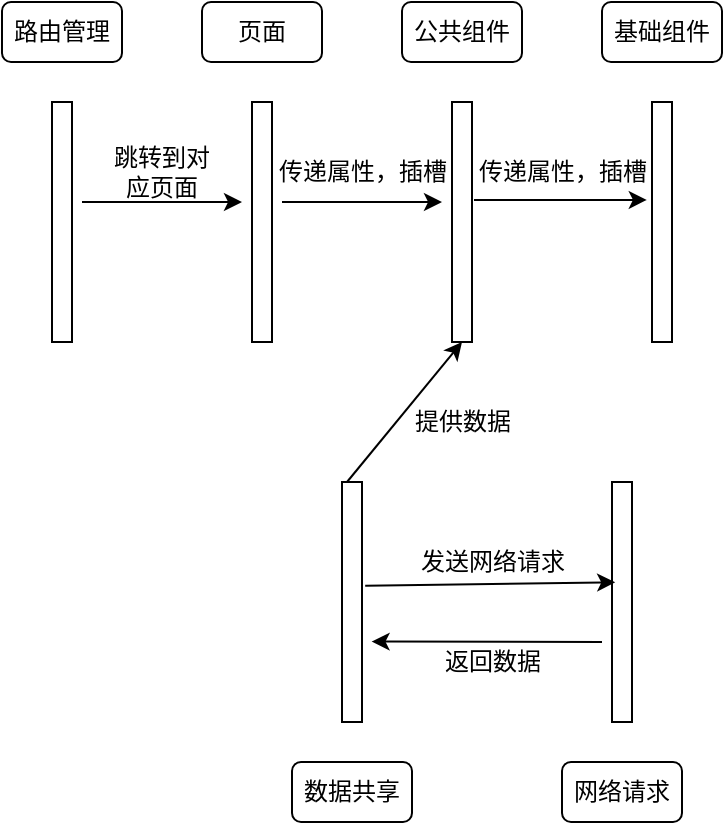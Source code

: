 <mxfile>
    <diagram id="BMMKXeVqJ-PURP4cuFAv" name="第 1 页">
        <mxGraphModel dx="684" dy="575" grid="1" gridSize="10" guides="1" tooltips="1" connect="1" arrows="1" fold="1" page="1" pageScale="1" pageWidth="827" pageHeight="1169" math="0" shadow="0">
            <root>
                <mxCell id="0"/>
                <mxCell id="1" parent="0"/>
                <mxCell id="7" value="" style="rounded=0;whiteSpace=wrap;html=1;" vertex="1" parent="1">
                    <mxGeometry x="175" y="240" width="10" height="120" as="geometry"/>
                </mxCell>
                <mxCell id="8" value="" style="rounded=0;whiteSpace=wrap;html=1;" vertex="1" parent="1">
                    <mxGeometry x="275" y="240" width="10" height="120" as="geometry"/>
                </mxCell>
                <mxCell id="9" value="" style="rounded=0;whiteSpace=wrap;html=1;" vertex="1" parent="1">
                    <mxGeometry x="375" y="240" width="10" height="120" as="geometry"/>
                </mxCell>
                <mxCell id="10" value="" style="rounded=0;whiteSpace=wrap;html=1;" vertex="1" parent="1">
                    <mxGeometry x="475" y="240" width="10" height="120" as="geometry"/>
                </mxCell>
                <mxCell id="19" value="路由管理" style="rounded=1;whiteSpace=wrap;html=1;" vertex="1" parent="1">
                    <mxGeometry x="150" y="190" width="60" height="30" as="geometry"/>
                </mxCell>
                <mxCell id="20" value="页面" style="rounded=1;whiteSpace=wrap;html=1;" vertex="1" parent="1">
                    <mxGeometry x="250" y="190" width="60" height="30" as="geometry"/>
                </mxCell>
                <mxCell id="21" value="公共组件" style="rounded=1;whiteSpace=wrap;html=1;" vertex="1" parent="1">
                    <mxGeometry x="350" y="190" width="60" height="30" as="geometry"/>
                </mxCell>
                <mxCell id="22" value="基础组件" style="rounded=1;whiteSpace=wrap;html=1;" vertex="1" parent="1">
                    <mxGeometry x="450" y="190" width="60" height="30" as="geometry"/>
                </mxCell>
                <mxCell id="29" value="" style="endArrow=classic;html=1;" edge="1" parent="1">
                    <mxGeometry width="50" height="50" relative="1" as="geometry">
                        <mxPoint x="190" y="290" as="sourcePoint"/>
                        <mxPoint x="270" y="290" as="targetPoint"/>
                    </mxGeometry>
                </mxCell>
                <mxCell id="30" value="跳转到对应页面" style="text;html=1;strokeColor=none;fillColor=none;align=center;verticalAlign=middle;whiteSpace=wrap;rounded=0;" vertex="1" parent="1">
                    <mxGeometry x="200" y="260" width="60" height="30" as="geometry"/>
                </mxCell>
                <mxCell id="31" value="" style="endArrow=classic;html=1;" edge="1" parent="1">
                    <mxGeometry width="50" height="50" relative="1" as="geometry">
                        <mxPoint x="290" y="290" as="sourcePoint"/>
                        <mxPoint x="370" y="290" as="targetPoint"/>
                    </mxGeometry>
                </mxCell>
                <mxCell id="32" value="传递属性，插槽" style="text;html=1;align=center;verticalAlign=middle;resizable=0;points=[];autosize=1;strokeColor=none;fillColor=none;" vertex="1" parent="1">
                    <mxGeometry x="280" y="265" width="100" height="20" as="geometry"/>
                </mxCell>
                <mxCell id="33" value="" style="endArrow=classic;html=1;exitX=1.1;exitY=0.408;exitDx=0;exitDy=0;exitPerimeter=0;entryX=-0.26;entryY=0.408;entryDx=0;entryDy=0;entryPerimeter=0;" edge="1" parent="1" source="9" target="10">
                    <mxGeometry width="50" height="50" relative="1" as="geometry">
                        <mxPoint x="390" y="340" as="sourcePoint"/>
                        <mxPoint x="470" y="290" as="targetPoint"/>
                    </mxGeometry>
                </mxCell>
                <mxCell id="34" value="传递属性，插槽" style="text;html=1;align=center;verticalAlign=middle;resizable=0;points=[];autosize=1;strokeColor=none;fillColor=none;" vertex="1" parent="1">
                    <mxGeometry x="380" y="265" width="100" height="20" as="geometry"/>
                </mxCell>
                <mxCell id="35" value="" style="rounded=0;whiteSpace=wrap;html=1;" vertex="1" parent="1">
                    <mxGeometry x="320" y="430" width="10" height="120" as="geometry"/>
                </mxCell>
                <mxCell id="36" value="" style="rounded=0;whiteSpace=wrap;html=1;" vertex="1" parent="1">
                    <mxGeometry x="455" y="430" width="10" height="120" as="geometry"/>
                </mxCell>
                <mxCell id="37" value="数据共享" style="rounded=1;whiteSpace=wrap;html=1;" vertex="1" parent="1">
                    <mxGeometry x="295" y="570" width="60" height="30" as="geometry"/>
                </mxCell>
                <mxCell id="38" value="网络请求" style="rounded=1;whiteSpace=wrap;html=1;" vertex="1" parent="1">
                    <mxGeometry x="430" y="570" width="60" height="30" as="geometry"/>
                </mxCell>
                <mxCell id="42" value="" style="endArrow=classic;html=1;exitX=1.16;exitY=0.432;exitDx=0;exitDy=0;exitPerimeter=0;entryX=0.16;entryY=0.418;entryDx=0;entryDy=0;entryPerimeter=0;" edge="1" parent="1" source="35" target="36">
                    <mxGeometry width="50" height="50" relative="1" as="geometry">
                        <mxPoint x="330" y="530" as="sourcePoint"/>
                        <mxPoint x="380" y="480" as="targetPoint"/>
                    </mxGeometry>
                </mxCell>
                <mxCell id="44" value="发送网络请求" style="text;html=1;align=center;verticalAlign=middle;resizable=0;points=[];autosize=1;strokeColor=none;fillColor=none;" vertex="1" parent="1">
                    <mxGeometry x="350" y="460" width="90" height="20" as="geometry"/>
                </mxCell>
                <mxCell id="45" value="" style="endArrow=classic;html=1;entryX=1.48;entryY=0.665;entryDx=0;entryDy=0;entryPerimeter=0;" edge="1" parent="1" target="35">
                    <mxGeometry width="50" height="50" relative="1" as="geometry">
                        <mxPoint x="450" y="510" as="sourcePoint"/>
                        <mxPoint x="400" y="510" as="targetPoint"/>
                    </mxGeometry>
                </mxCell>
                <mxCell id="46" value="返回数据" style="text;html=1;align=center;verticalAlign=middle;resizable=0;points=[];autosize=1;strokeColor=none;fillColor=none;" vertex="1" parent="1">
                    <mxGeometry x="365" y="510" width="60" height="20" as="geometry"/>
                </mxCell>
                <mxCell id="47" value="" style="endArrow=classic;html=1;exitX=0.25;exitY=0;exitDx=0;exitDy=0;" edge="1" parent="1" source="35">
                    <mxGeometry width="50" height="50" relative="1" as="geometry">
                        <mxPoint x="370" y="440" as="sourcePoint"/>
                        <mxPoint x="380" y="360" as="targetPoint"/>
                    </mxGeometry>
                </mxCell>
                <mxCell id="49" value="提供数据" style="text;html=1;align=center;verticalAlign=middle;resizable=0;points=[];autosize=1;strokeColor=none;fillColor=none;" vertex="1" parent="1">
                    <mxGeometry x="350" y="390" width="60" height="20" as="geometry"/>
                </mxCell>
            </root>
        </mxGraphModel>
    </diagram>
</mxfile>
